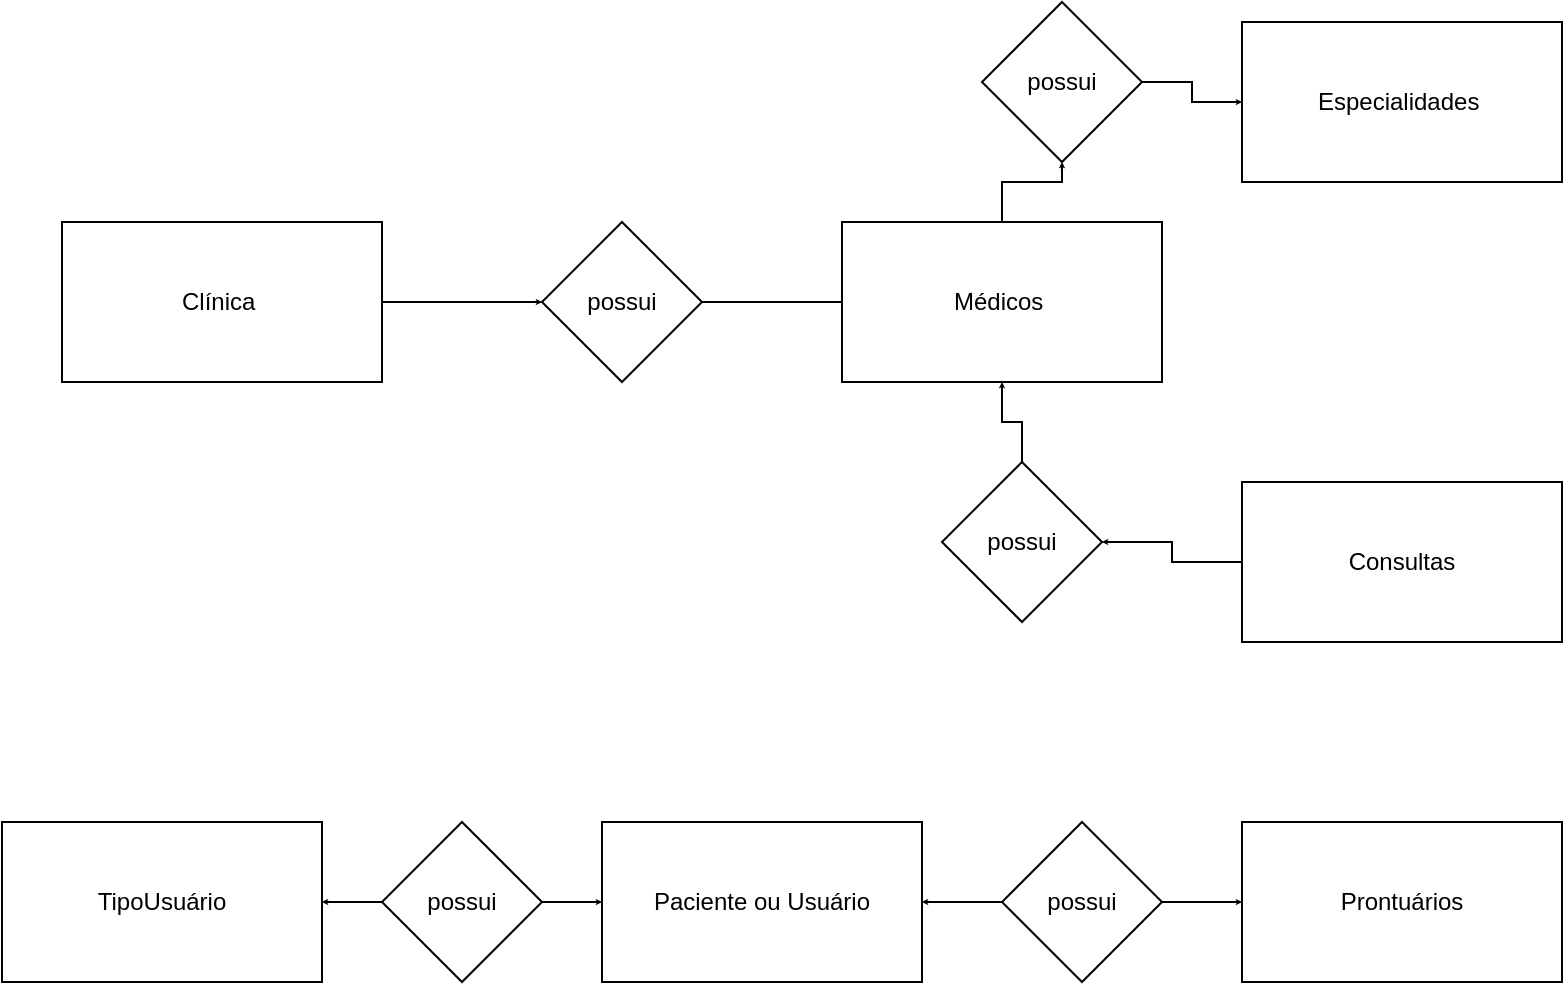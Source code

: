 <mxfile version="12.6.7" type="device" pages="2"><diagram id="A1Uc5nNMNJjw0vgrOIbJ" name="Page-1"><mxGraphModel dx="1422" dy="1880" grid="1" gridSize="10" guides="1" tooltips="1" connect="1" arrows="1" fold="1" page="1" pageScale="1" pageWidth="827" pageHeight="1169" math="0" shadow="0"><root><mxCell id="0"/><mxCell id="1" parent="0"/><mxCell id="Y7nAU8RUeX7ph_U9Hy9W-4" value="" style="edgeStyle=orthogonalEdgeStyle;rounded=0;orthogonalLoop=1;jettySize=auto;html=1;endSize=0;strokeWidth=1;startSize=0;" edge="1" parent="1" source="Y7nAU8RUeX7ph_U9Hy9W-1"><mxGeometry relative="1" as="geometry"><mxPoint x="280" y="140" as="targetPoint"/></mxGeometry></mxCell><mxCell id="Y7nAU8RUeX7ph_U9Hy9W-1" value="Clínica&amp;nbsp;" style="rounded=0;whiteSpace=wrap;html=1;" vertex="1" parent="1"><mxGeometry x="40" y="100" width="160" height="80" as="geometry"/></mxCell><mxCell id="Y7nAU8RUeX7ph_U9Hy9W-8" value="" style="edgeStyle=orthogonalEdgeStyle;rounded=0;orthogonalLoop=1;jettySize=auto;html=1;startSize=0;endSize=0;strokeWidth=1;" edge="1" parent="1" source="Y7nAU8RUeX7ph_U9Hy9W-2"><mxGeometry relative="1" as="geometry"><mxPoint x="440" y="140" as="targetPoint"/></mxGeometry></mxCell><mxCell id="Y7nAU8RUeX7ph_U9Hy9W-2" value="possui" style="rhombus;whiteSpace=wrap;html=1;" vertex="1" parent="1"><mxGeometry x="280" y="100" width="80" height="80" as="geometry"/></mxCell><mxCell id="Y7nAU8RUeX7ph_U9Hy9W-11" value="" style="edgeStyle=orthogonalEdgeStyle;rounded=0;orthogonalLoop=1;jettySize=auto;html=1;startSize=0;endSize=0;strokeWidth=1;" edge="1" parent="1" source="Y7nAU8RUeX7ph_U9Hy9W-6" target="Y7nAU8RUeX7ph_U9Hy9W-10"><mxGeometry relative="1" as="geometry"/></mxCell><mxCell id="Y7nAU8RUeX7ph_U9Hy9W-6" value="Médicos&amp;nbsp;" style="rounded=0;whiteSpace=wrap;html=1;" vertex="1" parent="1"><mxGeometry x="430" y="100" width="160" height="80" as="geometry"/></mxCell><mxCell id="Y7nAU8RUeX7ph_U9Hy9W-9" value="Especialidades&amp;nbsp;" style="rounded=0;whiteSpace=wrap;html=1;" vertex="1" parent="1"><mxGeometry x="630" width="160" height="80" as="geometry"/></mxCell><mxCell id="Y7nAU8RUeX7ph_U9Hy9W-12" value="" style="edgeStyle=orthogonalEdgeStyle;rounded=0;orthogonalLoop=1;jettySize=auto;html=1;startSize=0;endSize=0;strokeWidth=1;" edge="1" parent="1" source="Y7nAU8RUeX7ph_U9Hy9W-10" target="Y7nAU8RUeX7ph_U9Hy9W-9"><mxGeometry relative="1" as="geometry"/></mxCell><mxCell id="Y7nAU8RUeX7ph_U9Hy9W-10" value="possui" style="rhombus;whiteSpace=wrap;html=1;" vertex="1" parent="1"><mxGeometry x="500" y="-10" width="80" height="80" as="geometry"/></mxCell><mxCell id="Y7nAU8RUeX7ph_U9Hy9W-15" value="" style="edgeStyle=orthogonalEdgeStyle;rounded=0;orthogonalLoop=1;jettySize=auto;html=1;startSize=0;endSize=0;strokeWidth=1;" edge="1" parent="1" source="Y7nAU8RUeX7ph_U9Hy9W-13" target="Y7nAU8RUeX7ph_U9Hy9W-14"><mxGeometry relative="1" as="geometry"/></mxCell><mxCell id="Y7nAU8RUeX7ph_U9Hy9W-13" value="Consultas" style="rounded=0;whiteSpace=wrap;html=1;" vertex="1" parent="1"><mxGeometry x="630" y="230" width="160" height="80" as="geometry"/></mxCell><mxCell id="Y7nAU8RUeX7ph_U9Hy9W-16" value="" style="edgeStyle=orthogonalEdgeStyle;rounded=0;orthogonalLoop=1;jettySize=auto;html=1;startSize=0;endSize=0;strokeWidth=1;" edge="1" parent="1" source="Y7nAU8RUeX7ph_U9Hy9W-14" target="Y7nAU8RUeX7ph_U9Hy9W-6"><mxGeometry relative="1" as="geometry"/></mxCell><mxCell id="Y7nAU8RUeX7ph_U9Hy9W-14" value="possui" style="rhombus;whiteSpace=wrap;html=1;" vertex="1" parent="1"><mxGeometry x="480" y="220" width="80" height="80" as="geometry"/></mxCell><mxCell id="Y7nAU8RUeX7ph_U9Hy9W-17" value="Prontuários" style="rounded=0;whiteSpace=wrap;html=1;" vertex="1" parent="1"><mxGeometry x="630" y="400" width="160" height="80" as="geometry"/></mxCell><mxCell id="Y7nAU8RUeX7ph_U9Hy9W-18" value="Paciente ou Usuário" style="rounded=0;whiteSpace=wrap;html=1;" vertex="1" parent="1"><mxGeometry x="310" y="400" width="160" height="80" as="geometry"/></mxCell><mxCell id="Y7nAU8RUeX7ph_U9Hy9W-20" value="" style="edgeStyle=orthogonalEdgeStyle;rounded=0;orthogonalLoop=1;jettySize=auto;html=1;startSize=0;endSize=0;strokeWidth=1;" edge="1" parent="1" source="Y7nAU8RUeX7ph_U9Hy9W-19" target="Y7nAU8RUeX7ph_U9Hy9W-17"><mxGeometry relative="1" as="geometry"/></mxCell><mxCell id="Y7nAU8RUeX7ph_U9Hy9W-21" value="" style="edgeStyle=orthogonalEdgeStyle;rounded=0;orthogonalLoop=1;jettySize=auto;html=1;startSize=0;endSize=0;strokeWidth=1;" edge="1" parent="1" source="Y7nAU8RUeX7ph_U9Hy9W-19" target="Y7nAU8RUeX7ph_U9Hy9W-18"><mxGeometry relative="1" as="geometry"/></mxCell><mxCell id="Y7nAU8RUeX7ph_U9Hy9W-19" value="possui" style="rhombus;whiteSpace=wrap;html=1;" vertex="1" parent="1"><mxGeometry x="510" y="400" width="80" height="80" as="geometry"/></mxCell><mxCell id="Y7nAU8RUeX7ph_U9Hy9W-22" value="TipoUsuário" style="rounded=0;whiteSpace=wrap;html=1;" vertex="1" parent="1"><mxGeometry x="10" y="400" width="160" height="80" as="geometry"/></mxCell><mxCell id="Y7nAU8RUeX7ph_U9Hy9W-24" value="" style="edgeStyle=orthogonalEdgeStyle;rounded=0;orthogonalLoop=1;jettySize=auto;html=1;startSize=0;endSize=0;strokeWidth=1;" edge="1" parent="1" source="Y7nAU8RUeX7ph_U9Hy9W-23" target="Y7nAU8RUeX7ph_U9Hy9W-18"><mxGeometry relative="1" as="geometry"/></mxCell><mxCell id="Y7nAU8RUeX7ph_U9Hy9W-25" value="" style="edgeStyle=orthogonalEdgeStyle;rounded=0;orthogonalLoop=1;jettySize=auto;html=1;startSize=0;endSize=0;strokeWidth=1;" edge="1" parent="1" source="Y7nAU8RUeX7ph_U9Hy9W-23" target="Y7nAU8RUeX7ph_U9Hy9W-22"><mxGeometry relative="1" as="geometry"/></mxCell><mxCell id="Y7nAU8RUeX7ph_U9Hy9W-23" value="possui" style="rhombus;whiteSpace=wrap;html=1;" vertex="1" parent="1"><mxGeometry x="200" y="400" width="80" height="80" as="geometry"/></mxCell></root></mxGraphModel></diagram><diagram id="r439HTeowJbP7clWll_j" name="Page-2"><mxGraphModel dx="1422" dy="711" grid="1" gridSize="10" guides="1" tooltips="1" connect="1" arrows="1" fold="1" page="1" pageScale="1" pageWidth="827" pageHeight="1169" math="0" shadow="0"><root><mxCell id="zLbxPkPTuovLFDyfIr5S-0"/><mxCell id="zLbxPkPTuovLFDyfIr5S-1" parent="zLbxPkPTuovLFDyfIr5S-0"/><mxCell id="zLbxPkPTuovLFDyfIr5S-6" value="Clínica" style="swimlane;fontStyle=0;childLayout=stackLayout;horizontal=1;startSize=26;fillColor=#e0e0e0;horizontalStack=0;resizeParent=1;resizeParentMax=0;resizeLast=0;collapsible=1;marginBottom=0;swimlaneFillColor=#ffffff;align=center;fontSize=14;" vertex="1" parent="zLbxPkPTuovLFDyfIr5S-1"><mxGeometry x="20" y="20" width="160" height="170" as="geometry"/></mxCell><mxCell id="zLbxPkPTuovLFDyfIr5S-7" value="IdClinica" style="shape=partialRectangle;top=0;left=0;right=0;bottom=1;align=left;verticalAlign=middle;fillColor=none;spacingLeft=34;spacingRight=4;overflow=hidden;rotatable=0;points=[[0,0.5],[1,0.5]];portConstraint=eastwest;dropTarget=0;fontStyle=5;fontSize=12;" vertex="1" parent="zLbxPkPTuovLFDyfIr5S-6"><mxGeometry y="26" width="160" height="30" as="geometry"/></mxCell><mxCell id="zLbxPkPTuovLFDyfIr5S-8" value="PK" style="shape=partialRectangle;top=0;left=0;bottom=0;fillColor=none;align=left;verticalAlign=middle;spacingLeft=4;spacingRight=4;overflow=hidden;rotatable=0;points=[];portConstraint=eastwest;part=1;fontSize=12;" vertex="1" connectable="0" parent="zLbxPkPTuovLFDyfIr5S-7"><mxGeometry width="30" height="30" as="geometry"/></mxCell><mxCell id="zLbxPkPTuovLFDyfIr5S-9" value="NomeClinica" style="shape=partialRectangle;top=0;left=0;right=0;bottom=0;align=left;verticalAlign=top;fillColor=none;spacingLeft=34;spacingRight=4;overflow=hidden;rotatable=0;points=[[0,0.5],[1,0.5]];portConstraint=eastwest;dropTarget=0;fontSize=12;" vertex="1" parent="zLbxPkPTuovLFDyfIr5S-6"><mxGeometry y="56" width="160" height="26" as="geometry"/></mxCell><mxCell id="zLbxPkPTuovLFDyfIr5S-10" value="" style="shape=partialRectangle;top=0;left=0;bottom=0;fillColor=none;align=left;verticalAlign=top;spacingLeft=4;spacingRight=4;overflow=hidden;rotatable=0;points=[];portConstraint=eastwest;part=1;fontSize=12;" vertex="1" connectable="0" parent="zLbxPkPTuovLFDyfIr5S-9"><mxGeometry width="30" height="26" as="geometry"/></mxCell><mxCell id="zLbxPkPTuovLFDyfIr5S-11" value="RazaoSocial" style="shape=partialRectangle;top=0;left=0;right=0;bottom=0;align=left;verticalAlign=top;fillColor=none;spacingLeft=34;spacingRight=4;overflow=hidden;rotatable=0;points=[[0,0.5],[1,0.5]];portConstraint=eastwest;dropTarget=0;fontSize=12;" vertex="1" parent="zLbxPkPTuovLFDyfIr5S-6"><mxGeometry y="82" width="160" height="26" as="geometry"/></mxCell><mxCell id="zLbxPkPTuovLFDyfIr5S-12" value="" style="shape=partialRectangle;top=0;left=0;bottom=0;fillColor=none;align=left;verticalAlign=top;spacingLeft=4;spacingRight=4;overflow=hidden;rotatable=0;points=[];portConstraint=eastwest;part=1;fontSize=12;" vertex="1" connectable="0" parent="zLbxPkPTuovLFDyfIr5S-11"><mxGeometry width="30" height="26" as="geometry"/></mxCell><mxCell id="zLbxPkPTuovLFDyfIr5S-13" value="CNPJ" style="shape=partialRectangle;top=0;left=0;right=0;bottom=0;align=left;verticalAlign=top;fillColor=none;spacingLeft=34;spacingRight=4;overflow=hidden;rotatable=0;points=[[0,0.5],[1,0.5]];portConstraint=eastwest;dropTarget=0;fontSize=12;" vertex="1" parent="zLbxPkPTuovLFDyfIr5S-6"><mxGeometry y="108" width="160" height="26" as="geometry"/></mxCell><mxCell id="zLbxPkPTuovLFDyfIr5S-14" value="" style="shape=partialRectangle;top=0;left=0;bottom=0;fillColor=none;align=left;verticalAlign=top;spacingLeft=4;spacingRight=4;overflow=hidden;rotatable=0;points=[];portConstraint=eastwest;part=1;fontSize=12;" vertex="1" connectable="0" parent="zLbxPkPTuovLFDyfIr5S-13"><mxGeometry width="30" height="26" as="geometry"/></mxCell><mxCell id="zLbxPkPTuovLFDyfIr5S-17" value="Endereco" style="shape=partialRectangle;top=0;left=0;right=0;bottom=0;align=left;verticalAlign=top;fillColor=none;spacingLeft=34;spacingRight=4;overflow=hidden;rotatable=0;points=[[0,0.5],[1,0.5]];portConstraint=eastwest;dropTarget=0;fontSize=12;" vertex="1" parent="zLbxPkPTuovLFDyfIr5S-6"><mxGeometry y="134" width="160" height="26" as="geometry"/></mxCell><mxCell id="zLbxPkPTuovLFDyfIr5S-18" value="" style="shape=partialRectangle;top=0;left=0;bottom=0;fillColor=none;align=left;verticalAlign=top;spacingLeft=4;spacingRight=4;overflow=hidden;rotatable=0;points=[];portConstraint=eastwest;part=1;fontSize=12;" vertex="1" connectable="0" parent="zLbxPkPTuovLFDyfIr5S-17"><mxGeometry width="30" height="26" as="geometry"/></mxCell><mxCell id="zLbxPkPTuovLFDyfIr5S-15" value="" style="shape=partialRectangle;top=0;left=0;right=0;bottom=0;align=left;verticalAlign=top;fillColor=none;spacingLeft=34;spacingRight=4;overflow=hidden;rotatable=0;points=[[0,0.5],[1,0.5]];portConstraint=eastwest;dropTarget=0;fontSize=12;" vertex="1" parent="zLbxPkPTuovLFDyfIr5S-6"><mxGeometry y="160" width="160" height="10" as="geometry"/></mxCell><mxCell id="zLbxPkPTuovLFDyfIr5S-16" value="" style="shape=partialRectangle;top=0;left=0;bottom=0;fillColor=none;align=left;verticalAlign=top;spacingLeft=4;spacingRight=4;overflow=hidden;rotatable=0;points=[];portConstraint=eastwest;part=1;fontSize=12;" vertex="1" connectable="0" parent="zLbxPkPTuovLFDyfIr5S-15"><mxGeometry width="30" height="10" as="geometry"/></mxCell><mxCell id="zLbxPkPTuovLFDyfIr5S-19" value="Especialidade" style="swimlane;fontStyle=0;childLayout=stackLayout;horizontal=1;startSize=26;fillColor=#e0e0e0;horizontalStack=0;resizeParent=1;resizeParentMax=0;resizeLast=0;collapsible=1;marginBottom=0;swimlaneFillColor=#ffffff;align=center;fontSize=14;" vertex="1" parent="zLbxPkPTuovLFDyfIr5S-1"><mxGeometry x="20" y="260" width="160" height="92" as="geometry"/></mxCell><mxCell id="zLbxPkPTuovLFDyfIr5S-20" value="IdEspecialidade" style="shape=partialRectangle;top=0;left=0;right=0;bottom=1;align=left;verticalAlign=middle;fillColor=none;spacingLeft=34;spacingRight=4;overflow=hidden;rotatable=0;points=[[0,0.5],[1,0.5]];portConstraint=eastwest;dropTarget=0;fontStyle=5;fontSize=12;" vertex="1" parent="zLbxPkPTuovLFDyfIr5S-19"><mxGeometry y="26" width="160" height="30" as="geometry"/></mxCell><mxCell id="zLbxPkPTuovLFDyfIr5S-21" value="PK" style="shape=partialRectangle;top=0;left=0;bottom=0;fillColor=none;align=left;verticalAlign=middle;spacingLeft=4;spacingRight=4;overflow=hidden;rotatable=0;points=[];portConstraint=eastwest;part=1;fontSize=12;" vertex="1" connectable="0" parent="zLbxPkPTuovLFDyfIr5S-20"><mxGeometry width="30" height="30" as="geometry"/></mxCell><mxCell id="zLbxPkPTuovLFDyfIr5S-22" value="NomeEspecialidade" style="shape=partialRectangle;top=0;left=0;right=0;bottom=0;align=left;verticalAlign=top;fillColor=none;spacingLeft=34;spacingRight=4;overflow=hidden;rotatable=0;points=[[0,0.5],[1,0.5]];portConstraint=eastwest;dropTarget=0;fontSize=12;" vertex="1" parent="zLbxPkPTuovLFDyfIr5S-19"><mxGeometry y="56" width="160" height="26" as="geometry"/></mxCell><mxCell id="zLbxPkPTuovLFDyfIr5S-23" value="" style="shape=partialRectangle;top=0;left=0;bottom=0;fillColor=none;align=left;verticalAlign=top;spacingLeft=4;spacingRight=4;overflow=hidden;rotatable=0;points=[];portConstraint=eastwest;part=1;fontSize=12;" vertex="1" connectable="0" parent="zLbxPkPTuovLFDyfIr5S-22"><mxGeometry width="30" height="26" as="geometry"/></mxCell><mxCell id="zLbxPkPTuovLFDyfIr5S-28" value="" style="shape=partialRectangle;top=0;left=0;right=0;bottom=0;align=left;verticalAlign=top;fillColor=none;spacingLeft=34;spacingRight=4;overflow=hidden;rotatable=0;points=[[0,0.5],[1,0.5]];portConstraint=eastwest;dropTarget=0;fontSize=12;" vertex="1" parent="zLbxPkPTuovLFDyfIr5S-19"><mxGeometry y="82" width="160" height="10" as="geometry"/></mxCell><mxCell id="zLbxPkPTuovLFDyfIr5S-29" value="" style="shape=partialRectangle;top=0;left=0;bottom=0;fillColor=none;align=left;verticalAlign=top;spacingLeft=4;spacingRight=4;overflow=hidden;rotatable=0;points=[];portConstraint=eastwest;part=1;fontSize=12;" vertex="1" connectable="0" parent="zLbxPkPTuovLFDyfIr5S-28"><mxGeometry width="30" height="10" as="geometry"/></mxCell><mxCell id="zLbxPkPTuovLFDyfIr5S-30" value="Médico" style="swimlane;fontStyle=0;childLayout=stackLayout;horizontal=1;startSize=26;fillColor=#e0e0e0;horizontalStack=0;resizeParent=1;resizeParentMax=0;resizeLast=0;collapsible=1;marginBottom=0;swimlaneFillColor=#ffffff;align=center;fontSize=14;" vertex="1" parent="zLbxPkPTuovLFDyfIr5S-1"><mxGeometry x="300" y="20" width="160" height="290" as="geometry"/></mxCell><mxCell id="zLbxPkPTuovLFDyfIr5S-31" value="IdMedico" style="shape=partialRectangle;top=0;left=0;right=0;bottom=0;align=left;verticalAlign=middle;fillColor=none;spacingLeft=60;spacingRight=4;overflow=hidden;rotatable=0;points=[[0,0.5],[1,0.5]];portConstraint=eastwest;dropTarget=0;fontStyle=5;fontSize=12;" vertex="1" parent="zLbxPkPTuovLFDyfIr5S-30"><mxGeometry y="26" width="160" height="30" as="geometry"/></mxCell><mxCell id="zLbxPkPTuovLFDyfIr5S-32" value="PK" style="shape=partialRectangle;fontStyle=1;top=0;left=0;bottom=0;fillColor=none;align=left;verticalAlign=middle;spacingLeft=4;spacingRight=4;overflow=hidden;rotatable=0;points=[];portConstraint=eastwest;part=1;fontSize=12;" vertex="1" connectable="0" parent="zLbxPkPTuovLFDyfIr5S-31"><mxGeometry width="56" height="30" as="geometry"/></mxCell><mxCell id="zLbxPkPTuovLFDyfIr5S-33" value="IdEspecialidade" style="shape=partialRectangle;top=0;left=0;right=0;bottom=1;align=left;verticalAlign=middle;fillColor=none;spacingLeft=60;spacingRight=4;overflow=hidden;rotatable=0;points=[[0,0.5],[1,0.5]];portConstraint=eastwest;dropTarget=0;fontStyle=5;fontSize=12;" vertex="1" parent="zLbxPkPTuovLFDyfIr5S-30"><mxGeometry y="56" width="160" height="40" as="geometry"/></mxCell><mxCell id="zLbxPkPTuovLFDyfIr5S-34" value="FK1" style="shape=partialRectangle;fontStyle=1;top=0;left=0;bottom=0;fillColor=none;align=left;verticalAlign=middle;spacingLeft=4;spacingRight=4;overflow=hidden;rotatable=0;points=[];portConstraint=eastwest;part=1;fontSize=12;" vertex="1" connectable="0" parent="zLbxPkPTuovLFDyfIr5S-33"><mxGeometry width="56" height="40" as="geometry"/></mxCell><mxCell id="zLbxPkPTuovLFDyfIr5S-41" value="IdClinica" style="shape=partialRectangle;top=0;left=0;right=0;bottom=1;align=left;verticalAlign=middle;fillColor=none;spacingLeft=60;spacingRight=4;overflow=hidden;rotatable=0;points=[[0,0.5],[1,0.5]];portConstraint=eastwest;dropTarget=0;fontStyle=5;fontSize=12;" vertex="1" parent="zLbxPkPTuovLFDyfIr5S-30"><mxGeometry y="96" width="160" height="40" as="geometry"/></mxCell><mxCell id="zLbxPkPTuovLFDyfIr5S-42" value="FK2" style="shape=partialRectangle;fontStyle=1;top=0;left=0;bottom=0;fillColor=none;align=left;verticalAlign=middle;spacingLeft=4;spacingRight=4;overflow=hidden;rotatable=0;points=[];portConstraint=eastwest;part=1;fontSize=12;" vertex="1" connectable="0" parent="zLbxPkPTuovLFDyfIr5S-41"><mxGeometry width="56" height="40" as="geometry"/></mxCell><mxCell id="zLbxPkPTuovLFDyfIr5S-43" value="IdTipoUsuario" style="shape=partialRectangle;top=0;left=0;right=0;bottom=1;align=left;verticalAlign=middle;fillColor=none;spacingLeft=60;spacingRight=4;overflow=hidden;rotatable=0;points=[[0,0.5],[1,0.5]];portConstraint=eastwest;dropTarget=0;fontStyle=5;fontSize=12;" vertex="1" parent="zLbxPkPTuovLFDyfIr5S-30"><mxGeometry y="136" width="160" height="40" as="geometry"/></mxCell><mxCell id="zLbxPkPTuovLFDyfIr5S-44" value="FK3" style="shape=partialRectangle;fontStyle=1;top=0;left=0;bottom=0;fillColor=none;align=left;verticalAlign=middle;spacingLeft=4;spacingRight=4;overflow=hidden;rotatable=0;points=[];portConstraint=eastwest;part=1;fontSize=12;" vertex="1" connectable="0" parent="zLbxPkPTuovLFDyfIr5S-43"><mxGeometry width="56" height="40" as="geometry"/></mxCell><mxCell id="zLbxPkPTuovLFDyfIr5S-35" value="Nome&#10;&#10;Crm&#10;&#10;Email&#10;&#10;Senha" style="shape=partialRectangle;top=0;left=0;right=0;bottom=0;align=left;verticalAlign=top;fillColor=none;spacingLeft=60;spacingRight=4;overflow=hidden;rotatable=0;points=[[0,0.5],[1,0.5]];portConstraint=eastwest;dropTarget=0;fontSize=12;" vertex="1" parent="zLbxPkPTuovLFDyfIr5S-30"><mxGeometry y="176" width="160" height="114" as="geometry"/></mxCell><mxCell id="zLbxPkPTuovLFDyfIr5S-36" value="" style="shape=partialRectangle;top=0;left=0;bottom=0;fillColor=none;align=left;verticalAlign=top;spacingLeft=4;spacingRight=4;overflow=hidden;rotatable=0;points=[];portConstraint=eastwest;part=1;fontSize=12;" vertex="1" connectable="0" parent="zLbxPkPTuovLFDyfIr5S-35"><mxGeometry width="56" height="114.0" as="geometry"/></mxCell><mxCell id="zLbxPkPTuovLFDyfIr5S-56" value="Usuário" style="swimlane;fontStyle=0;childLayout=stackLayout;horizontal=1;startSize=26;fillColor=#e0e0e0;horizontalStack=0;resizeParent=1;resizeParentMax=0;resizeLast=0;collapsible=1;marginBottom=0;swimlaneFillColor=#ffffff;align=center;fontSize=14;" vertex="1" parent="zLbxPkPTuovLFDyfIr5S-1"><mxGeometry x="40" y="430" width="160" height="170" as="geometry"/></mxCell><mxCell id="zLbxPkPTuovLFDyfIr5S-57" value="IdUsuario" style="shape=partialRectangle;top=0;left=0;right=0;bottom=0;align=left;verticalAlign=middle;fillColor=none;spacingLeft=60;spacingRight=4;overflow=hidden;rotatable=0;points=[[0,0.5],[1,0.5]];portConstraint=eastwest;dropTarget=0;fontStyle=5;fontSize=12;" vertex="1" parent="zLbxPkPTuovLFDyfIr5S-56"><mxGeometry y="26" width="160" height="30" as="geometry"/></mxCell><mxCell id="zLbxPkPTuovLFDyfIr5S-58" value="PK" style="shape=partialRectangle;fontStyle=1;top=0;left=0;bottom=0;fillColor=none;align=left;verticalAlign=middle;spacingLeft=4;spacingRight=4;overflow=hidden;rotatable=0;points=[];portConstraint=eastwest;part=1;fontSize=12;" vertex="1" connectable="0" parent="zLbxPkPTuovLFDyfIr5S-57"><mxGeometry width="56" height="30" as="geometry"/></mxCell><mxCell id="zLbxPkPTuovLFDyfIr5S-59" value="IdTipoUsuario" style="shape=partialRectangle;top=0;left=0;right=0;bottom=1;align=left;verticalAlign=middle;fillColor=none;spacingLeft=60;spacingRight=4;overflow=hidden;rotatable=0;points=[[0,0.5],[1,0.5]];portConstraint=eastwest;dropTarget=0;fontStyle=5;fontSize=12;" vertex="1" parent="zLbxPkPTuovLFDyfIr5S-56"><mxGeometry y="56" width="160" height="30" as="geometry"/></mxCell><mxCell id="zLbxPkPTuovLFDyfIr5S-60" value="FK1" style="shape=partialRectangle;fontStyle=1;top=0;left=0;bottom=0;fillColor=none;align=left;verticalAlign=middle;spacingLeft=4;spacingRight=4;overflow=hidden;rotatable=0;points=[];portConstraint=eastwest;part=1;fontSize=12;" vertex="1" connectable="0" parent="zLbxPkPTuovLFDyfIr5S-59"><mxGeometry width="56" height="30" as="geometry"/></mxCell><mxCell id="zLbxPkPTuovLFDyfIr5S-61" value="NomeUsuario&#10;&#10;Email&#10;&#10;Senha&#10;" style="shape=partialRectangle;top=0;left=0;right=0;bottom=0;align=left;verticalAlign=top;fillColor=none;spacingLeft=60;spacingRight=4;overflow=hidden;rotatable=0;points=[[0,0.5],[1,0.5]];portConstraint=eastwest;dropTarget=0;fontSize=12;" vertex="1" parent="zLbxPkPTuovLFDyfIr5S-56"><mxGeometry y="86" width="160" height="84" as="geometry"/></mxCell><mxCell id="zLbxPkPTuovLFDyfIr5S-62" value="" style="shape=partialRectangle;top=0;left=0;bottom=0;fillColor=none;align=left;verticalAlign=top;spacingLeft=4;spacingRight=4;overflow=hidden;rotatable=0;points=[];portConstraint=eastwest;part=1;fontSize=12;" vertex="1" connectable="0" parent="zLbxPkPTuovLFDyfIr5S-61"><mxGeometry width="56" height="84" as="geometry"/></mxCell><mxCell id="zLbxPkPTuovLFDyfIr5S-63" value="Paciente" style="swimlane;fontStyle=0;childLayout=stackLayout;horizontal=1;startSize=26;fillColor=#e0e0e0;horizontalStack=0;resizeParent=1;resizeParentMax=0;resizeLast=0;collapsible=1;marginBottom=0;swimlaneFillColor=#ffffff;align=center;fontSize=14;" vertex="1" parent="zLbxPkPTuovLFDyfIr5S-1"><mxGeometry x="310" y="380" width="160" height="180" as="geometry"/></mxCell><mxCell id="zLbxPkPTuovLFDyfIr5S-64" value="IdPaciente" style="shape=partialRectangle;top=0;left=0;right=0;bottom=0;align=left;verticalAlign=middle;fillColor=none;spacingLeft=60;spacingRight=4;overflow=hidden;rotatable=0;points=[[0,0.5],[1,0.5]];portConstraint=eastwest;dropTarget=0;fontStyle=5;fontSize=12;" vertex="1" parent="zLbxPkPTuovLFDyfIr5S-63"><mxGeometry y="26" width="160" height="30" as="geometry"/></mxCell><mxCell id="zLbxPkPTuovLFDyfIr5S-65" value="PK" style="shape=partialRectangle;fontStyle=1;top=0;left=0;bottom=0;fillColor=none;align=left;verticalAlign=middle;spacingLeft=4;spacingRight=4;overflow=hidden;rotatable=0;points=[];portConstraint=eastwest;part=1;fontSize=12;" vertex="1" connectable="0" parent="zLbxPkPTuovLFDyfIr5S-64"><mxGeometry width="56" height="30" as="geometry"/></mxCell><mxCell id="zLbxPkPTuovLFDyfIr5S-66" value="IdTipoUsuario" style="shape=partialRectangle;top=0;left=0;right=0;bottom=1;align=left;verticalAlign=middle;fillColor=none;spacingLeft=60;spacingRight=4;overflow=hidden;rotatable=0;points=[[0,0.5],[1,0.5]];portConstraint=eastwest;dropTarget=0;fontStyle=5;fontSize=12;" vertex="1" parent="zLbxPkPTuovLFDyfIr5S-63"><mxGeometry y="56" width="160" height="30" as="geometry"/></mxCell><mxCell id="zLbxPkPTuovLFDyfIr5S-67" value="FK1" style="shape=partialRectangle;fontStyle=1;top=0;left=0;bottom=0;fillColor=none;align=left;verticalAlign=middle;spacingLeft=4;spacingRight=4;overflow=hidden;rotatable=0;points=[];portConstraint=eastwest;part=1;fontSize=12;" vertex="1" connectable="0" parent="zLbxPkPTuovLFDyfIr5S-66"><mxGeometry width="56" height="30" as="geometry"/></mxCell><mxCell id="zLbxPkPTuovLFDyfIr5S-68" value="NomePaciente&#10;&#10;Email&#10;&#10;Senha&#10;&#10;" style="shape=partialRectangle;top=0;left=0;right=0;bottom=0;align=left;verticalAlign=top;fillColor=none;spacingLeft=60;spacingRight=4;overflow=hidden;rotatable=0;points=[[0,0.5],[1,0.5]];portConstraint=eastwest;dropTarget=0;fontSize=12;" vertex="1" parent="zLbxPkPTuovLFDyfIr5S-63"><mxGeometry y="86" width="160" height="94" as="geometry"/></mxCell><mxCell id="zLbxPkPTuovLFDyfIr5S-69" value="" style="shape=partialRectangle;top=0;left=0;bottom=0;fillColor=none;align=left;verticalAlign=top;spacingLeft=4;spacingRight=4;overflow=hidden;rotatable=0;points=[];portConstraint=eastwest;part=1;fontSize=12;" vertex="1" connectable="0" parent="zLbxPkPTuovLFDyfIr5S-68"><mxGeometry width="56" height="94" as="geometry"/></mxCell><mxCell id="zLbxPkPTuovLFDyfIr5S-70" value="TipoUsuario" style="swimlane;fontStyle=0;childLayout=stackLayout;horizontal=1;startSize=26;fillColor=#e0e0e0;horizontalStack=0;resizeParent=1;resizeParentMax=0;resizeLast=0;collapsible=1;marginBottom=0;swimlaneFillColor=#ffffff;align=center;fontSize=14;" vertex="1" parent="zLbxPkPTuovLFDyfIr5S-1"><mxGeometry x="250" y="630" width="160" height="92" as="geometry"/></mxCell><mxCell id="zLbxPkPTuovLFDyfIr5S-71" value="IdTipoUsuario" style="shape=partialRectangle;top=0;left=0;right=0;bottom=1;align=left;verticalAlign=middle;fillColor=none;spacingLeft=34;spacingRight=4;overflow=hidden;rotatable=0;points=[[0,0.5],[1,0.5]];portConstraint=eastwest;dropTarget=0;fontStyle=5;fontSize=12;" vertex="1" parent="zLbxPkPTuovLFDyfIr5S-70"><mxGeometry y="26" width="160" height="30" as="geometry"/></mxCell><mxCell id="zLbxPkPTuovLFDyfIr5S-72" value="PK" style="shape=partialRectangle;top=0;left=0;bottom=0;fillColor=none;align=left;verticalAlign=middle;spacingLeft=4;spacingRight=4;overflow=hidden;rotatable=0;points=[];portConstraint=eastwest;part=1;fontSize=12;" vertex="1" connectable="0" parent="zLbxPkPTuovLFDyfIr5S-71"><mxGeometry width="30" height="30" as="geometry"/></mxCell><mxCell id="zLbxPkPTuovLFDyfIr5S-73" value="Titulo" style="shape=partialRectangle;top=0;left=0;right=0;bottom=0;align=left;verticalAlign=top;fillColor=none;spacingLeft=34;spacingRight=4;overflow=hidden;rotatable=0;points=[[0,0.5],[1,0.5]];portConstraint=eastwest;dropTarget=0;fontSize=12;" vertex="1" parent="zLbxPkPTuovLFDyfIr5S-70"><mxGeometry y="56" width="160" height="26" as="geometry"/></mxCell><mxCell id="zLbxPkPTuovLFDyfIr5S-74" value="" style="shape=partialRectangle;top=0;left=0;bottom=0;fillColor=none;align=left;verticalAlign=top;spacingLeft=4;spacingRight=4;overflow=hidden;rotatable=0;points=[];portConstraint=eastwest;part=1;fontSize=12;" vertex="1" connectable="0" parent="zLbxPkPTuovLFDyfIr5S-73"><mxGeometry width="30" height="26" as="geometry"/></mxCell><mxCell id="zLbxPkPTuovLFDyfIr5S-79" value="" style="shape=partialRectangle;top=0;left=0;right=0;bottom=0;align=left;verticalAlign=top;fillColor=none;spacingLeft=34;spacingRight=4;overflow=hidden;rotatable=0;points=[[0,0.5],[1,0.5]];portConstraint=eastwest;dropTarget=0;fontSize=12;" vertex="1" parent="zLbxPkPTuovLFDyfIr5S-70"><mxGeometry y="82" width="160" height="10" as="geometry"/></mxCell><mxCell id="zLbxPkPTuovLFDyfIr5S-80" value="" style="shape=partialRectangle;top=0;left=0;bottom=0;fillColor=none;align=left;verticalAlign=top;spacingLeft=4;spacingRight=4;overflow=hidden;rotatable=0;points=[];portConstraint=eastwest;part=1;fontSize=12;" vertex="1" connectable="0" parent="zLbxPkPTuovLFDyfIr5S-79"><mxGeometry width="30" height="10" as="geometry"/></mxCell><mxCell id="zLbxPkPTuovLFDyfIr5S-81" value="Consultas" style="swimlane;fontStyle=0;childLayout=stackLayout;horizontal=1;startSize=26;fillColor=#e0e0e0;horizontalStack=0;resizeParent=1;resizeParentMax=0;resizeLast=0;collapsible=1;marginBottom=0;swimlaneFillColor=#ffffff;align=center;fontSize=14;" vertex="1" parent="zLbxPkPTuovLFDyfIr5S-1"><mxGeometry x="590" y="20" width="160" height="180" as="geometry"/></mxCell><mxCell id="zLbxPkPTuovLFDyfIr5S-82" value="IdConsultas" style="shape=partialRectangle;top=0;left=0;right=0;bottom=0;align=left;verticalAlign=middle;fillColor=none;spacingLeft=60;spacingRight=4;overflow=hidden;rotatable=0;points=[[0,0.5],[1,0.5]];portConstraint=eastwest;dropTarget=0;fontStyle=5;fontSize=12;" vertex="1" parent="zLbxPkPTuovLFDyfIr5S-81"><mxGeometry y="26" width="160" height="30" as="geometry"/></mxCell><mxCell id="zLbxPkPTuovLFDyfIr5S-83" value="PK,FK1" style="shape=partialRectangle;fontStyle=1;top=0;left=0;bottom=0;fillColor=none;align=left;verticalAlign=middle;spacingLeft=4;spacingRight=4;overflow=hidden;rotatable=0;points=[];portConstraint=eastwest;part=1;fontSize=12;" vertex="1" connectable="0" parent="zLbxPkPTuovLFDyfIr5S-82"><mxGeometry width="56" height="30" as="geometry"/></mxCell><mxCell id="zLbxPkPTuovLFDyfIr5S-84" value="IdProntuario" style="shape=partialRectangle;top=0;left=0;right=0;bottom=1;align=left;verticalAlign=middle;fillColor=none;spacingLeft=60;spacingRight=4;overflow=hidden;rotatable=0;points=[[0,0.5],[1,0.5]];portConstraint=eastwest;dropTarget=0;fontStyle=5;fontSize=12;" vertex="1" parent="zLbxPkPTuovLFDyfIr5S-81"><mxGeometry y="56" width="160" height="30" as="geometry"/></mxCell><mxCell id="zLbxPkPTuovLFDyfIr5S-85" value="FK1" style="shape=partialRectangle;fontStyle=1;top=0;left=0;bottom=0;fillColor=none;align=left;verticalAlign=middle;spacingLeft=4;spacingRight=4;overflow=hidden;rotatable=0;points=[];portConstraint=eastwest;part=1;fontSize=12;" vertex="1" connectable="0" parent="zLbxPkPTuovLFDyfIr5S-84"><mxGeometry width="56" height="30" as="geometry"/></mxCell><mxCell id="zLbxPkPTuovLFDyfIr5S-88" value="IdMedico" style="shape=partialRectangle;top=0;left=0;right=0;bottom=1;align=left;verticalAlign=middle;fillColor=none;spacingLeft=60;spacingRight=4;overflow=hidden;rotatable=0;points=[[0,0.5],[1,0.5]];portConstraint=eastwest;dropTarget=0;fontStyle=5;fontSize=12;" vertex="1" parent="zLbxPkPTuovLFDyfIr5S-81"><mxGeometry y="86" width="160" height="30" as="geometry"/></mxCell><mxCell id="zLbxPkPTuovLFDyfIr5S-89" value="FK2" style="shape=partialRectangle;fontStyle=1;top=0;left=0;bottom=0;fillColor=none;align=left;verticalAlign=middle;spacingLeft=4;spacingRight=4;overflow=hidden;rotatable=0;points=[];portConstraint=eastwest;part=1;fontSize=12;" vertex="1" connectable="0" parent="zLbxPkPTuovLFDyfIr5S-88"><mxGeometry width="56" height="30" as="geometry"/></mxCell><mxCell id="zLbxPkPTuovLFDyfIr5S-86" value="DataConsulta&#10;&#10;Situacao" style="shape=partialRectangle;top=0;left=0;right=0;bottom=0;align=left;verticalAlign=top;fillColor=none;spacingLeft=60;spacingRight=4;overflow=hidden;rotatable=0;points=[[0,0.5],[1,0.5]];portConstraint=eastwest;dropTarget=0;fontSize=12;" vertex="1" parent="zLbxPkPTuovLFDyfIr5S-81"><mxGeometry y="116" width="160" height="64" as="geometry"/></mxCell><mxCell id="zLbxPkPTuovLFDyfIr5S-87" value="" style="shape=partialRectangle;top=0;left=0;bottom=0;fillColor=none;align=left;verticalAlign=top;spacingLeft=4;spacingRight=4;overflow=hidden;rotatable=0;points=[];portConstraint=eastwest;part=1;fontSize=12;" vertex="1" connectable="0" parent="zLbxPkPTuovLFDyfIr5S-86"><mxGeometry width="56" height="64" as="geometry"/></mxCell><mxCell id="zLbxPkPTuovLFDyfIr5S-90" value="Prontuario" style="swimlane;fontStyle=0;childLayout=stackLayout;horizontal=1;startSize=26;fillColor=#e0e0e0;horizontalStack=0;resizeParent=1;resizeParentMax=0;resizeLast=0;collapsible=1;marginBottom=0;swimlaneFillColor=#ffffff;align=center;fontSize=14;" vertex="1" parent="zLbxPkPTuovLFDyfIr5S-1"><mxGeometry x="590" y="250" width="160" height="270" as="geometry"/></mxCell><mxCell id="zLbxPkPTuovLFDyfIr5S-91" value="IdProntuario" style="shape=partialRectangle;top=0;left=0;right=0;bottom=0;align=left;verticalAlign=middle;fillColor=none;spacingLeft=60;spacingRight=4;overflow=hidden;rotatable=0;points=[[0,0.5],[1,0.5]];portConstraint=eastwest;dropTarget=0;fontStyle=5;fontSize=12;" vertex="1" parent="zLbxPkPTuovLFDyfIr5S-90"><mxGeometry y="26" width="160" height="30" as="geometry"/></mxCell><mxCell id="zLbxPkPTuovLFDyfIr5S-92" value="PK,FK1" style="shape=partialRectangle;fontStyle=1;top=0;left=0;bottom=0;fillColor=none;align=left;verticalAlign=middle;spacingLeft=4;spacingRight=4;overflow=hidden;rotatable=0;points=[];portConstraint=eastwest;part=1;fontSize=12;" vertex="1" connectable="0" parent="zLbxPkPTuovLFDyfIr5S-91"><mxGeometry width="56" height="30" as="geometry"/></mxCell><mxCell id="zLbxPkPTuovLFDyfIr5S-93" value="IdPaciente" style="shape=partialRectangle;top=0;left=0;right=0;bottom=1;align=left;verticalAlign=middle;fillColor=none;spacingLeft=60;spacingRight=4;overflow=hidden;rotatable=0;points=[[0,0.5],[1,0.5]];portConstraint=eastwest;dropTarget=0;fontStyle=5;fontSize=12;" vertex="1" parent="zLbxPkPTuovLFDyfIr5S-90"><mxGeometry y="56" width="160" height="30" as="geometry"/></mxCell><mxCell id="zLbxPkPTuovLFDyfIr5S-94" value="PK,FK2" style="shape=partialRectangle;fontStyle=1;top=0;left=0;bottom=0;fillColor=none;align=left;verticalAlign=middle;spacingLeft=4;spacingRight=4;overflow=hidden;rotatable=0;points=[];portConstraint=eastwest;part=1;fontSize=12;" vertex="1" connectable="0" parent="zLbxPkPTuovLFDyfIr5S-93"><mxGeometry width="56" height="30" as="geometry"/></mxCell><mxCell id="zLbxPkPTuovLFDyfIr5S-95" value="Nome&#10;&#10;RG&#10;&#10;CPF&#10;&#10;Endereco&#10;&#10;DataNasc&#10;&#10;Telefone" style="shape=partialRectangle;top=0;left=0;right=0;bottom=0;align=left;verticalAlign=top;fillColor=none;spacingLeft=60;spacingRight=4;overflow=hidden;rotatable=0;points=[[0,0.5],[1,0.5]];portConstraint=eastwest;dropTarget=0;fontSize=12;" vertex="1" parent="zLbxPkPTuovLFDyfIr5S-90"><mxGeometry y="86" width="160" height="184" as="geometry"/></mxCell><mxCell id="zLbxPkPTuovLFDyfIr5S-96" value="" style="shape=partialRectangle;top=0;left=0;bottom=0;fillColor=none;align=left;verticalAlign=top;spacingLeft=4;spacingRight=4;overflow=hidden;rotatable=0;points=[];portConstraint=eastwest;part=1;fontSize=12;" vertex="1" connectable="0" parent="zLbxPkPTuovLFDyfIr5S-95"><mxGeometry width="56" height="184" as="geometry"/></mxCell><mxCell id="zLbxPkPTuovLFDyfIr5S-97" value="" style="edgeStyle=entityRelationEdgeStyle;fontSize=12;html=1;endArrow=ERoneToMany;strokeWidth=1;" edge="1" parent="zLbxPkPTuovLFDyfIr5S-1"><mxGeometry width="100" height="100" relative="1" as="geometry"><mxPoint x="180" y="123" as="sourcePoint"/><mxPoint x="300" y="40" as="targetPoint"/></mxGeometry></mxCell><mxCell id="zLbxPkPTuovLFDyfIr5S-98" value="" style="edgeStyle=entityRelationEdgeStyle;fontSize=12;html=1;endArrow=ERmany;startArrow=ERmany;strokeWidth=1;exitX=1.025;exitY=0.163;exitDx=0;exitDy=0;exitPerimeter=0;" edge="1" parent="zLbxPkPTuovLFDyfIr5S-1" source="zLbxPkPTuovLFDyfIr5S-19"><mxGeometry width="100" height="100" relative="1" as="geometry"><mxPoint x="200" y="200" as="sourcePoint"/><mxPoint x="300" y="100" as="targetPoint"/></mxGeometry></mxCell><mxCell id="zLbxPkPTuovLFDyfIr5S-99" value="" style="edgeStyle=entityRelationEdgeStyle;fontSize=12;html=1;endArrow=ERoneToMany;strokeWidth=1;exitX=0.138;exitY=0;exitDx=0;exitDy=0;exitPerimeter=0;" edge="1" parent="zLbxPkPTuovLFDyfIr5S-1" source="zLbxPkPTuovLFDyfIr5S-70" target="zLbxPkPTuovLFDyfIr5S-56"><mxGeometry width="100" height="100" relative="1" as="geometry"><mxPoint x="280" y="640" as="sourcePoint"/><mxPoint x="10" y="580" as="targetPoint"/></mxGeometry></mxCell><mxCell id="zLbxPkPTuovLFDyfIr5S-101" value="" style="edgeStyle=entityRelationEdgeStyle;fontSize=12;html=1;endArrow=ERoneToMany;strokeWidth=1;exitX=1;exitY=0.05;exitDx=0;exitDy=0;exitPerimeter=0;" edge="1" parent="zLbxPkPTuovLFDyfIr5S-1" source="zLbxPkPTuovLFDyfIr5S-63" target="zLbxPkPTuovLFDyfIr5S-70"><mxGeometry width="100" height="100" relative="1" as="geometry"><mxPoint x="440" y="630" as="sourcePoint"/><mxPoint x="570" y="630" as="targetPoint"/></mxGeometry></mxCell><mxCell id="zLbxPkPTuovLFDyfIr5S-102" value="" style="edgeStyle=entityRelationEdgeStyle;fontSize=12;html=1;endArrow=ERmandOne;startArrow=ERmandOne;strokeWidth=1;exitX=1;exitY=0;exitDx=0;exitDy=0;" edge="1" parent="zLbxPkPTuovLFDyfIr5S-1" source="zLbxPkPTuovLFDyfIr5S-63"><mxGeometry width="100" height="100" relative="1" as="geometry"><mxPoint x="490" y="360" as="sourcePoint"/><mxPoint x="590" y="260" as="targetPoint"/></mxGeometry></mxCell><mxCell id="zLbxPkPTuovLFDyfIr5S-103" value="" style="edgeStyle=entityRelationEdgeStyle;fontSize=12;html=1;endArrow=ERmandOne;startArrow=ERmandOne;strokeWidth=1;" edge="1" parent="zLbxPkPTuovLFDyfIr5S-1" target="zLbxPkPTuovLFDyfIr5S-81"><mxGeometry width="100" height="100" relative="1" as="geometry"><mxPoint x="750" y="260" as="sourcePoint"/><mxPoint x="810" y="31" as="targetPoint"/></mxGeometry></mxCell><mxCell id="zLbxPkPTuovLFDyfIr5S-104" value="" style="edgeStyle=entityRelationEdgeStyle;fontSize=12;html=1;endArrow=ERoneToMany;strokeWidth=1;" edge="1" parent="zLbxPkPTuovLFDyfIr5S-1" source="zLbxPkPTuovLFDyfIr5S-30"><mxGeometry width="100" height="100" relative="1" as="geometry"><mxPoint x="500" y="130" as="sourcePoint"/><mxPoint x="590" y="30" as="targetPoint"/></mxGeometry></mxCell></root></mxGraphModel></diagram></mxfile>